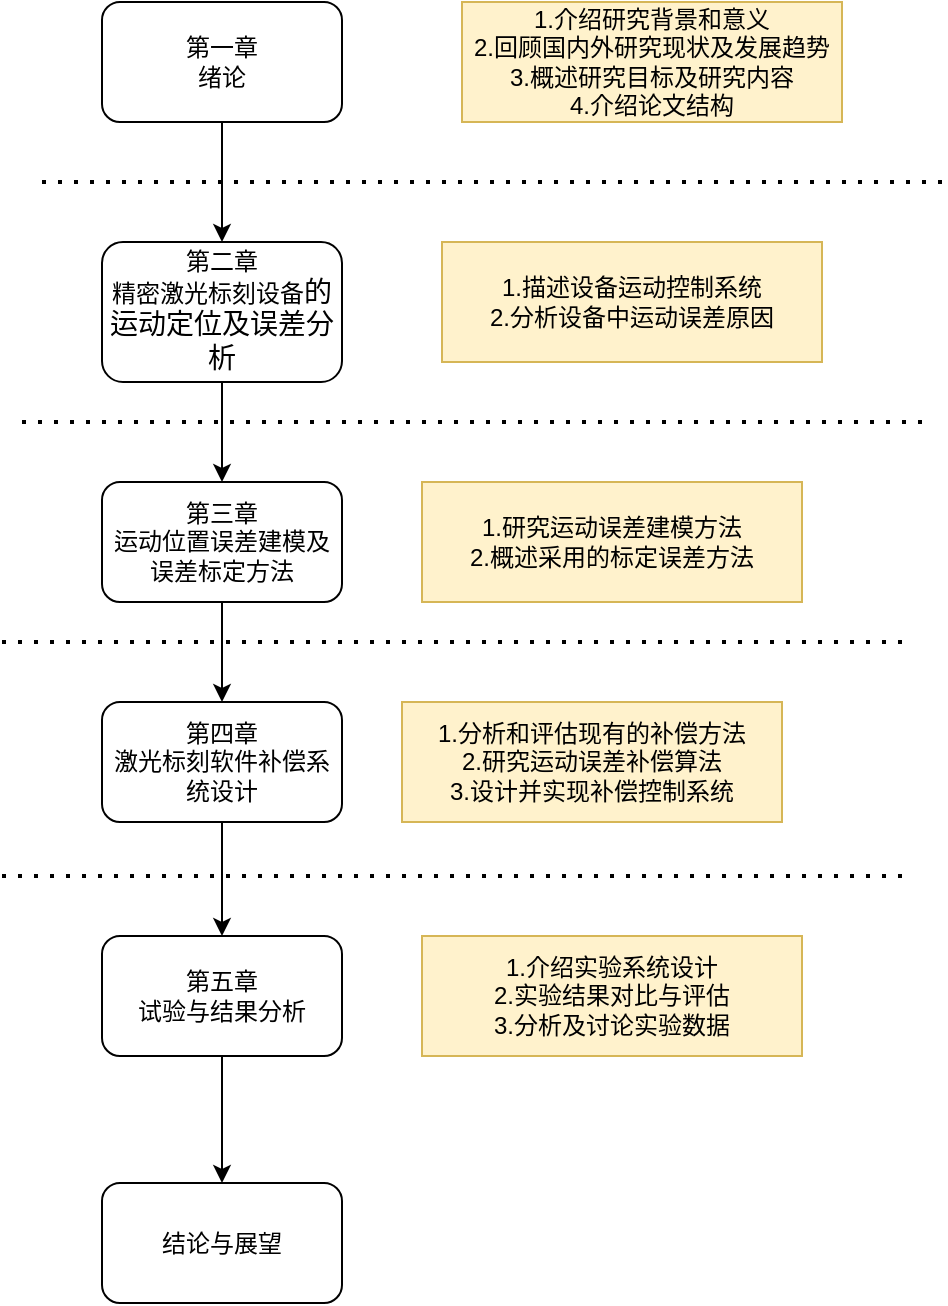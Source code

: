 <mxfile version="23.0.2" type="github">
  <diagram name="第 1 页" id="X_WzhRcTmZeRYNDWzMod">
    <mxGraphModel dx="1232" dy="-36" grid="1" gridSize="10" guides="1" tooltips="1" connect="1" arrows="1" fold="1" page="1" pageScale="1" pageWidth="827" pageHeight="1169" math="0" shadow="0">
      <root>
        <mxCell id="0" />
        <mxCell id="1" parent="0" />
        <mxCell id="5RTGJJx65FAAZP3MPWX_-1" value="" style="edgeStyle=orthogonalEdgeStyle;rounded=0;orthogonalLoop=1;jettySize=auto;html=1;" edge="1" parent="1" source="5RTGJJx65FAAZP3MPWX_-2" target="5RTGJJx65FAAZP3MPWX_-4">
          <mxGeometry relative="1" as="geometry" />
        </mxCell>
        <mxCell id="5RTGJJx65FAAZP3MPWX_-2" value="第一章&lt;br&gt;绪论" style="rounded=1;whiteSpace=wrap;html=1;" vertex="1" parent="1">
          <mxGeometry x="140" y="1240" width="120" height="60" as="geometry" />
        </mxCell>
        <mxCell id="5RTGJJx65FAAZP3MPWX_-3" value="" style="edgeStyle=orthogonalEdgeStyle;rounded=0;orthogonalLoop=1;jettySize=auto;html=1;" edge="1" parent="1" source="5RTGJJx65FAAZP3MPWX_-4" target="5RTGJJx65FAAZP3MPWX_-6">
          <mxGeometry relative="1" as="geometry" />
        </mxCell>
        <mxCell id="5RTGJJx65FAAZP3MPWX_-4" value="第二章&lt;br&gt;&lt;font style=&quot;background-color: initial;&quot; face=&quot;宋体&quot;&gt;精密激光标刻设备&lt;/font&gt;&lt;span style=&quot;background-color: initial; font-family: 宋体; font-size: 10.5pt;&quot;&gt;的运动定位及误差分析&lt;/span&gt;" style="rounded=1;whiteSpace=wrap;html=1;" vertex="1" parent="1">
          <mxGeometry x="140" y="1360" width="120" height="70" as="geometry" />
        </mxCell>
        <mxCell id="5RTGJJx65FAAZP3MPWX_-5" value="" style="edgeStyle=orthogonalEdgeStyle;rounded=0;orthogonalLoop=1;jettySize=auto;html=1;" edge="1" parent="1" source="5RTGJJx65FAAZP3MPWX_-6" target="5RTGJJx65FAAZP3MPWX_-18">
          <mxGeometry relative="1" as="geometry" />
        </mxCell>
        <mxCell id="5RTGJJx65FAAZP3MPWX_-6" value="第三章&lt;br&gt;&lt;span style=&quot;font-family: 宋体; background-color: initial;&quot;&gt;运动位置误差建模及误差标定方法&lt;/span&gt;" style="rounded=1;whiteSpace=wrap;html=1;" vertex="1" parent="1">
          <mxGeometry x="140" y="1480" width="120" height="60" as="geometry" />
        </mxCell>
        <mxCell id="5RTGJJx65FAAZP3MPWX_-7" value="" style="edgeStyle=orthogonalEdgeStyle;rounded=0;orthogonalLoop=1;jettySize=auto;html=1;" edge="1" parent="1" source="5RTGJJx65FAAZP3MPWX_-8" target="5RTGJJx65FAAZP3MPWX_-10">
          <mxGeometry relative="1" as="geometry" />
        </mxCell>
        <mxCell id="5RTGJJx65FAAZP3MPWX_-8" value="第五章&lt;br&gt;&lt;span style=&quot;font-family: 宋体; background-color: initial;&quot;&gt;试验与结果分析&lt;/span&gt;" style="rounded=1;whiteSpace=wrap;html=1;" vertex="1" parent="1">
          <mxGeometry x="140" y="1707" width="120" height="60" as="geometry" />
        </mxCell>
        <mxCell id="5RTGJJx65FAAZP3MPWX_-9" value="1.介绍研究背景和意义&lt;br&gt;2.回顾国内外研究现状及发展趋势&lt;br&gt;3.概述研究目标及研究内容&lt;br&gt;4.介绍论文结构" style="rounded=0;whiteSpace=wrap;html=1;fillColor=#fff2cc;strokeColor=#d6b656;" vertex="1" parent="1">
          <mxGeometry x="320" y="1240" width="190" height="60" as="geometry" />
        </mxCell>
        <mxCell id="5RTGJJx65FAAZP3MPWX_-10" value="结论与展望" style="rounded=1;whiteSpace=wrap;html=1;" vertex="1" parent="1">
          <mxGeometry x="140" y="1830.5" width="120" height="60" as="geometry" />
        </mxCell>
        <mxCell id="5RTGJJx65FAAZP3MPWX_-11" value="" style="endArrow=none;dashed=1;html=1;dashPattern=1 3;strokeWidth=2;rounded=0;" edge="1" parent="1">
          <mxGeometry width="50" height="50" relative="1" as="geometry">
            <mxPoint x="110" y="1330" as="sourcePoint" />
            <mxPoint x="560" y="1330" as="targetPoint" />
          </mxGeometry>
        </mxCell>
        <mxCell id="5RTGJJx65FAAZP3MPWX_-12" value="1.描述设备运动控制系统&lt;br&gt;2.分析设备中运动误差原因&lt;br&gt;" style="rounded=0;whiteSpace=wrap;html=1;fillColor=#fff2cc;strokeColor=#d6b656;" vertex="1" parent="1">
          <mxGeometry x="310" y="1360" width="190" height="60" as="geometry" />
        </mxCell>
        <mxCell id="5RTGJJx65FAAZP3MPWX_-13" value="" style="endArrow=none;dashed=1;html=1;dashPattern=1 3;strokeWidth=2;rounded=0;" edge="1" parent="1">
          <mxGeometry width="50" height="50" relative="1" as="geometry">
            <mxPoint x="100" y="1450" as="sourcePoint" />
            <mxPoint x="550" y="1450" as="targetPoint" />
          </mxGeometry>
        </mxCell>
        <mxCell id="5RTGJJx65FAAZP3MPWX_-14" value="1.研究运动误差建模方法&lt;br&gt;2.概述采用的标定误差方法&lt;br&gt;" style="rounded=0;whiteSpace=wrap;html=1;fillColor=#fff2cc;strokeColor=#d6b656;" vertex="1" parent="1">
          <mxGeometry x="300" y="1480" width="190" height="60" as="geometry" />
        </mxCell>
        <mxCell id="5RTGJJx65FAAZP3MPWX_-15" value="1.介绍实验系统设计&lt;br&gt;2.实验结果对比与评估&lt;br&gt;3.分析及讨论实验数据" style="rounded=0;whiteSpace=wrap;html=1;fillColor=#fff2cc;strokeColor=#d6b656;" vertex="1" parent="1">
          <mxGeometry x="300" y="1707" width="190" height="60" as="geometry" />
        </mxCell>
        <mxCell id="5RTGJJx65FAAZP3MPWX_-16" value="" style="endArrow=none;dashed=1;html=1;dashPattern=1 3;strokeWidth=2;rounded=0;" edge="1" parent="1">
          <mxGeometry width="50" height="50" relative="1" as="geometry">
            <mxPoint x="90" y="1677" as="sourcePoint" />
            <mxPoint x="540" y="1677" as="targetPoint" />
          </mxGeometry>
        </mxCell>
        <mxCell id="5RTGJJx65FAAZP3MPWX_-17" value="" style="edgeStyle=orthogonalEdgeStyle;rounded=0;orthogonalLoop=1;jettySize=auto;html=1;" edge="1" parent="1" source="5RTGJJx65FAAZP3MPWX_-18" target="5RTGJJx65FAAZP3MPWX_-8">
          <mxGeometry relative="1" as="geometry" />
        </mxCell>
        <mxCell id="5RTGJJx65FAAZP3MPWX_-18" value="第四章&lt;br&gt;&lt;span style=&quot;font-family: 宋体; background-color: initial;&quot;&gt;激光标刻软件补偿系统设计&lt;/span&gt;" style="rounded=1;whiteSpace=wrap;html=1;" vertex="1" parent="1">
          <mxGeometry x="140" y="1590" width="120" height="60" as="geometry" />
        </mxCell>
        <mxCell id="5RTGJJx65FAAZP3MPWX_-19" value="" style="endArrow=none;dashed=1;html=1;dashPattern=1 3;strokeWidth=2;rounded=0;" edge="1" parent="1">
          <mxGeometry width="50" height="50" relative="1" as="geometry">
            <mxPoint x="90" y="1560" as="sourcePoint" />
            <mxPoint x="540" y="1560" as="targetPoint" />
          </mxGeometry>
        </mxCell>
        <mxCell id="5RTGJJx65FAAZP3MPWX_-20" value="1.分析和评估现有的补偿方法&lt;br&gt;2.研究运动误差补偿算法&lt;br style=&quot;border-color: var(--border-color);&quot;&gt;3.设计并实现补偿控制系统" style="rounded=0;whiteSpace=wrap;html=1;fillColor=#fff2cc;strokeColor=#d6b656;" vertex="1" parent="1">
          <mxGeometry x="290" y="1590" width="190" height="60" as="geometry" />
        </mxCell>
      </root>
    </mxGraphModel>
  </diagram>
</mxfile>

